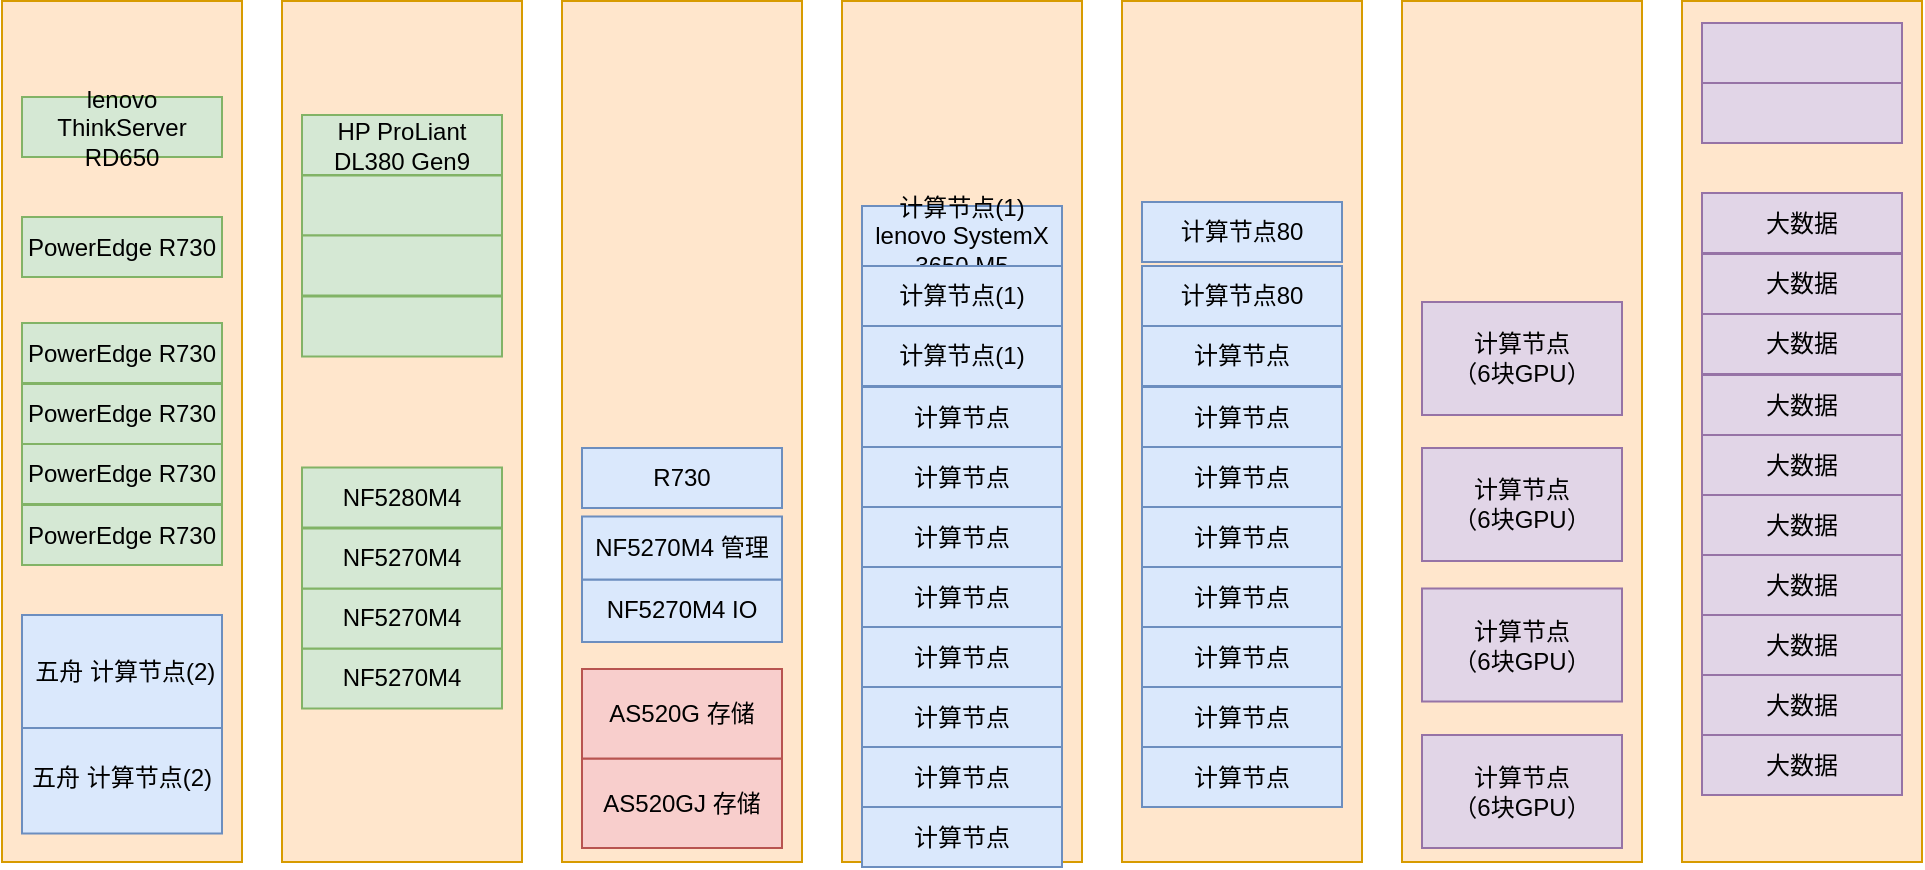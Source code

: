 <mxfile version="13.7.3" type="github">
  <diagram id="Ht1M8jgEwFfnCIfOTk4-" name="Page-1">
    <mxGraphModel dx="-278" dy="574" grid="1" gridSize="10" guides="1" tooltips="1" connect="1" arrows="1" fold="1" page="1" pageScale="1" pageWidth="1169" pageHeight="827" math="0" shadow="0">
      <root>
        <mxCell id="0" />
        <mxCell id="1" parent="0" />
        <mxCell id="Zi8kef8Mx6olO_BlfDZh-4" value="" style="rounded=0;whiteSpace=wrap;html=1;fillColor=#ffe6cc;strokeColor=#d79b00;" vertex="1" parent="1">
          <mxGeometry x="1510" y="289.5" width="120" height="430.5" as="geometry" />
        </mxCell>
        <mxCell id="Zi8kef8Mx6olO_BlfDZh-1" value="" style="rounded=0;whiteSpace=wrap;html=1;fillColor=#ffe6cc;strokeColor=#d79b00;" vertex="1" parent="1">
          <mxGeometry x="1230" y="289.5" width="120" height="430.5" as="geometry" />
        </mxCell>
        <mxCell id="Zi8kef8Mx6olO_BlfDZh-2" value="AS520GJ 存储" style="rounded=0;whiteSpace=wrap;html=1;fillColor=#f8cecc;strokeColor=#b85450;" vertex="1" parent="1">
          <mxGeometry x="1520" y="668.25" width="100" height="44.75" as="geometry" />
        </mxCell>
        <mxCell id="Zi8kef8Mx6olO_BlfDZh-3" value="" style="rounded=0;whiteSpace=wrap;html=1;fillColor=#ffe6cc;strokeColor=#d79b00;" vertex="1" parent="1">
          <mxGeometry x="1370" y="289.5" width="120" height="430.5" as="geometry" />
        </mxCell>
        <mxCell id="Zi8kef8Mx6olO_BlfDZh-5" value="" style="rounded=0;whiteSpace=wrap;html=1;fillColor=#ffe6cc;strokeColor=#d79b00;" vertex="1" parent="1">
          <mxGeometry x="1650" y="289.5" width="120" height="430.5" as="geometry" />
        </mxCell>
        <mxCell id="Zi8kef8Mx6olO_BlfDZh-6" value="" style="rounded=0;whiteSpace=wrap;html=1;fillColor=#ffe6cc;strokeColor=#d79b00;" vertex="1" parent="1">
          <mxGeometry x="1790" y="289.5" width="120" height="430.5" as="geometry" />
        </mxCell>
        <mxCell id="Zi8kef8Mx6olO_BlfDZh-7" value="" style="rounded=0;whiteSpace=wrap;html=1;fillColor=#ffe6cc;strokeColor=#d79b00;" vertex="1" parent="1">
          <mxGeometry x="1930" y="289.5" width="120" height="430.5" as="geometry" />
        </mxCell>
        <mxCell id="Zi8kef8Mx6olO_BlfDZh-8" value="&lt;span style=&quot;font-weight: 400&quot;&gt;计算节点&lt;br&gt;&lt;/span&gt;&lt;span style=&quot;font-weight: 400&quot;&gt;（6块GPU）&lt;/span&gt;&lt;span style=&quot;font-weight: 400&quot;&gt;&lt;br&gt;&lt;/span&gt;" style="rounded=0;whiteSpace=wrap;html=1;fillColor=#e1d5e7;strokeColor=#9673a6;fontStyle=1" vertex="1" parent="1">
          <mxGeometry x="1940" y="656.5" width="100" height="56.5" as="geometry" />
        </mxCell>
        <mxCell id="Zi8kef8Mx6olO_BlfDZh-10" value="" style="rounded=0;whiteSpace=wrap;html=1;fillColor=#ffe6cc;strokeColor=#d79b00;" vertex="1" parent="1">
          <mxGeometry x="2070" y="289.5" width="120" height="430.5" as="geometry" />
        </mxCell>
        <mxCell id="Zi8kef8Mx6olO_BlfDZh-9" value="" style="rounded=0;whiteSpace=wrap;html=1;fillColor=#e1d5e7;strokeColor=#9673a6;" vertex="1" parent="1">
          <mxGeometry x="2080" y="300.5" width="100" height="30" as="geometry" />
        </mxCell>
        <mxCell id="Zi8kef8Mx6olO_BlfDZh-11" value="" style="rounded=0;whiteSpace=wrap;html=1;fillColor=#e1d5e7;strokeColor=#9673a6;" vertex="1" parent="1">
          <mxGeometry x="2080" y="330.5" width="100" height="30" as="geometry" />
        </mxCell>
        <mxCell id="Zi8kef8Mx6olO_BlfDZh-12" value="大数据" style="rounded=0;whiteSpace=wrap;html=1;fillColor=#e1d5e7;strokeColor=#9673a6;" vertex="1" parent="1">
          <mxGeometry x="2080" y="385.5" width="100" height="30" as="geometry" />
        </mxCell>
        <mxCell id="Zi8kef8Mx6olO_BlfDZh-13" value="&lt;span&gt;大数据&lt;/span&gt;" style="rounded=0;whiteSpace=wrap;html=1;fillColor=#e1d5e7;strokeColor=#9673a6;" vertex="1" parent="1">
          <mxGeometry x="2080" y="656.5" width="100" height="30" as="geometry" />
        </mxCell>
        <mxCell id="Zi8kef8Mx6olO_BlfDZh-14" value="&lt;span&gt;大数据&lt;/span&gt;" style="rounded=0;whiteSpace=wrap;html=1;fillColor=#e1d5e7;strokeColor=#9673a6;" vertex="1" parent="1">
          <mxGeometry x="2080" y="416" width="100" height="30" as="geometry" />
        </mxCell>
        <mxCell id="Zi8kef8Mx6olO_BlfDZh-15" value="&lt;span&gt;大数据&lt;/span&gt;" style="rounded=0;whiteSpace=wrap;html=1;fillColor=#e1d5e7;strokeColor=#9673a6;" vertex="1" parent="1">
          <mxGeometry x="2080" y="446" width="100" height="30" as="geometry" />
        </mxCell>
        <mxCell id="Zi8kef8Mx6olO_BlfDZh-16" value="&lt;span&gt;大数据&lt;/span&gt;" style="rounded=0;whiteSpace=wrap;html=1;fillColor=#e1d5e7;strokeColor=#9673a6;" vertex="1" parent="1">
          <mxGeometry x="2080" y="476.5" width="100" height="30" as="geometry" />
        </mxCell>
        <mxCell id="Zi8kef8Mx6olO_BlfDZh-17" value="&lt;span&gt;大数据&lt;/span&gt;" style="rounded=0;whiteSpace=wrap;html=1;fillColor=#e1d5e7;strokeColor=#9673a6;" vertex="1" parent="1">
          <mxGeometry x="2080" y="506.5" width="100" height="30" as="geometry" />
        </mxCell>
        <mxCell id="Zi8kef8Mx6olO_BlfDZh-18" value="&lt;span&gt;大数据&lt;/span&gt;" style="rounded=0;whiteSpace=wrap;html=1;fillColor=#e1d5e7;strokeColor=#9673a6;" vertex="1" parent="1">
          <mxGeometry x="2080" y="536.5" width="100" height="30" as="geometry" />
        </mxCell>
        <mxCell id="Zi8kef8Mx6olO_BlfDZh-19" value="&lt;span&gt;大数据&lt;/span&gt;" style="rounded=0;whiteSpace=wrap;html=1;fillColor=#e1d5e7;strokeColor=#9673a6;" vertex="1" parent="1">
          <mxGeometry x="2080" y="566.5" width="100" height="30" as="geometry" />
        </mxCell>
        <mxCell id="Zi8kef8Mx6olO_BlfDZh-20" value="&lt;span&gt;大数据&lt;/span&gt;" style="rounded=0;whiteSpace=wrap;html=1;fillColor=#e1d5e7;strokeColor=#9673a6;" vertex="1" parent="1">
          <mxGeometry x="2080" y="596.5" width="100" height="30" as="geometry" />
        </mxCell>
        <mxCell id="Zi8kef8Mx6olO_BlfDZh-21" value="&lt;span&gt;大数据&lt;/span&gt;" style="rounded=0;whiteSpace=wrap;html=1;fillColor=#e1d5e7;strokeColor=#9673a6;" vertex="1" parent="1">
          <mxGeometry x="2080" y="626.5" width="100" height="30" as="geometry" />
        </mxCell>
        <mxCell id="Zi8kef8Mx6olO_BlfDZh-22" value="&lt;span style=&quot;font-weight: 400&quot;&gt;计算节点&lt;br&gt;&lt;/span&gt;&lt;span style=&quot;font-weight: 400&quot;&gt;（6块GPU）&lt;/span&gt;&lt;span style=&quot;font-weight: 400&quot;&gt;&lt;br&gt;&lt;/span&gt;" style="rounded=0;whiteSpace=wrap;html=1;fillColor=#e1d5e7;strokeColor=#9673a6;fontStyle=1" vertex="1" parent="1">
          <mxGeometry x="1940" y="583.25" width="100" height="56.5" as="geometry" />
        </mxCell>
        <mxCell id="Zi8kef8Mx6olO_BlfDZh-23" value="&lt;span style=&quot;font-weight: 400&quot;&gt;计算节点&lt;br&gt;&lt;/span&gt;&lt;span style=&quot;font-weight: 400&quot;&gt;（6块GPU）&lt;/span&gt;&lt;span style=&quot;font-weight: 400&quot;&gt;&lt;br&gt;&lt;/span&gt;" style="rounded=0;whiteSpace=wrap;html=1;fillColor=#e1d5e7;strokeColor=#9673a6;fontStyle=1" vertex="1" parent="1">
          <mxGeometry x="1940" y="513" width="100" height="56.5" as="geometry" />
        </mxCell>
        <mxCell id="Zi8kef8Mx6olO_BlfDZh-24" value="&lt;span style=&quot;font-weight: 400&quot;&gt;计算节点&lt;br&gt;（6块GPU）&lt;br&gt;&lt;/span&gt;" style="rounded=0;whiteSpace=wrap;html=1;fillColor=#e1d5e7;strokeColor=#9673a6;fontStyle=1" vertex="1" parent="1">
          <mxGeometry x="1940" y="440" width="100" height="56.5" as="geometry" />
        </mxCell>
        <mxCell id="Zi8kef8Mx6olO_BlfDZh-25" value="AS520G 存储" style="rounded=0;whiteSpace=wrap;html=1;fillColor=#f8cecc;strokeColor=#b85450;" vertex="1" parent="1">
          <mxGeometry x="1520" y="623.5" width="100" height="44.75" as="geometry" />
        </mxCell>
        <mxCell id="Zi8kef8Mx6olO_BlfDZh-26" value="NF5270M4 IO" style="rounded=0;whiteSpace=wrap;html=1;fillColor=#dae8fc;strokeColor=#6c8ebf;" vertex="1" parent="1">
          <mxGeometry x="1520" y="578.75" width="100" height="31.25" as="geometry" />
        </mxCell>
        <mxCell id="Zi8kef8Mx6olO_BlfDZh-27" value="NF5270M4 管理" style="rounded=0;whiteSpace=wrap;html=1;fillColor=#dae8fc;strokeColor=#6c8ebf;" vertex="1" parent="1">
          <mxGeometry x="1520" y="547.25" width="100" height="31.5" as="geometry" />
        </mxCell>
        <mxCell id="Zi8kef8Mx6olO_BlfDZh-28" value="&lt;span&gt;计算节点80&lt;/span&gt;" style="rounded=0;whiteSpace=wrap;html=1;fillColor=#dae8fc;strokeColor=#6c8ebf;" vertex="1" parent="1">
          <mxGeometry x="1800" y="390" width="100" height="30" as="geometry" />
        </mxCell>
        <mxCell id="Zi8kef8Mx6olO_BlfDZh-29" value="&lt;span&gt;计算节点&lt;/span&gt;" style="rounded=0;whiteSpace=wrap;html=1;fillColor=#dae8fc;strokeColor=#6c8ebf;" vertex="1" parent="1">
          <mxGeometry x="1800" y="662.5" width="100" height="30" as="geometry" />
        </mxCell>
        <mxCell id="Zi8kef8Mx6olO_BlfDZh-30" value="&lt;span&gt;计算节点80&lt;/span&gt;" style="rounded=0;whiteSpace=wrap;html=1;fillColor=#dae8fc;strokeColor=#6c8ebf;" vertex="1" parent="1">
          <mxGeometry x="1800" y="422" width="100" height="30" as="geometry" />
        </mxCell>
        <mxCell id="Zi8kef8Mx6olO_BlfDZh-31" value="&lt;span&gt;计算节点&lt;/span&gt;" style="rounded=0;whiteSpace=wrap;html=1;fillColor=#dae8fc;strokeColor=#6c8ebf;" vertex="1" parent="1">
          <mxGeometry x="1800" y="452" width="100" height="30" as="geometry" />
        </mxCell>
        <mxCell id="Zi8kef8Mx6olO_BlfDZh-32" value="&lt;span&gt;计算节点&lt;/span&gt;" style="rounded=0;whiteSpace=wrap;html=1;fillColor=#dae8fc;strokeColor=#6c8ebf;" vertex="1" parent="1">
          <mxGeometry x="1800" y="482.5" width="100" height="30" as="geometry" />
        </mxCell>
        <mxCell id="Zi8kef8Mx6olO_BlfDZh-33" value="&lt;span&gt;计算节点&lt;/span&gt;" style="rounded=0;whiteSpace=wrap;html=1;fillColor=#dae8fc;strokeColor=#6c8ebf;" vertex="1" parent="1">
          <mxGeometry x="1800" y="512.5" width="100" height="30" as="geometry" />
        </mxCell>
        <mxCell id="Zi8kef8Mx6olO_BlfDZh-34" value="&lt;span&gt;计算节点&lt;/span&gt;" style="rounded=0;whiteSpace=wrap;html=1;fillColor=#dae8fc;strokeColor=#6c8ebf;" vertex="1" parent="1">
          <mxGeometry x="1800" y="542.5" width="100" height="30" as="geometry" />
        </mxCell>
        <mxCell id="Zi8kef8Mx6olO_BlfDZh-35" value="&lt;span&gt;计算节点&lt;/span&gt;" style="rounded=0;whiteSpace=wrap;html=1;fillColor=#dae8fc;strokeColor=#6c8ebf;" vertex="1" parent="1">
          <mxGeometry x="1800" y="572.5" width="100" height="30" as="geometry" />
        </mxCell>
        <mxCell id="Zi8kef8Mx6olO_BlfDZh-36" value="&lt;span&gt;计算节点&lt;/span&gt;" style="rounded=0;whiteSpace=wrap;html=1;fillColor=#dae8fc;strokeColor=#6c8ebf;" vertex="1" parent="1">
          <mxGeometry x="1800" y="602.5" width="100" height="30" as="geometry" />
        </mxCell>
        <mxCell id="Zi8kef8Mx6olO_BlfDZh-37" value="&lt;span&gt;计算节点&lt;/span&gt;" style="rounded=0;whiteSpace=wrap;html=1;fillColor=#dae8fc;strokeColor=#6c8ebf;" vertex="1" parent="1">
          <mxGeometry x="1800" y="632.5" width="100" height="30" as="geometry" />
        </mxCell>
        <mxCell id="Zi8kef8Mx6olO_BlfDZh-38" value="计算节点(1) lenovo SystemX 3650 M5" style="rounded=0;whiteSpace=wrap;html=1;fillColor=#dae8fc;strokeColor=#6c8ebf;" vertex="1" parent="1">
          <mxGeometry x="1660" y="392" width="100" height="30" as="geometry" />
        </mxCell>
        <mxCell id="Zi8kef8Mx6olO_BlfDZh-39" value="&lt;span&gt;计算节点&lt;/span&gt;" style="rounded=0;whiteSpace=wrap;html=1;fillColor=#dae8fc;strokeColor=#6c8ebf;" vertex="1" parent="1">
          <mxGeometry x="1660" y="662.5" width="100" height="30" as="geometry" />
        </mxCell>
        <mxCell id="Zi8kef8Mx6olO_BlfDZh-40" value="&lt;span&gt;计算节点(1)&lt;/span&gt;" style="rounded=0;whiteSpace=wrap;html=1;fillColor=#dae8fc;strokeColor=#6c8ebf;" vertex="1" parent="1">
          <mxGeometry x="1660" y="422" width="100" height="30" as="geometry" />
        </mxCell>
        <mxCell id="Zi8kef8Mx6olO_BlfDZh-41" value="&lt;span&gt;计算节点(1)&lt;/span&gt;" style="rounded=0;whiteSpace=wrap;html=1;fillColor=#dae8fc;strokeColor=#6c8ebf;" vertex="1" parent="1">
          <mxGeometry x="1660" y="452" width="100" height="30" as="geometry" />
        </mxCell>
        <mxCell id="Zi8kef8Mx6olO_BlfDZh-42" value="&lt;span&gt;计算节点&lt;/span&gt;" style="rounded=0;whiteSpace=wrap;html=1;fillColor=#dae8fc;strokeColor=#6c8ebf;" vertex="1" parent="1">
          <mxGeometry x="1660" y="482.5" width="100" height="30" as="geometry" />
        </mxCell>
        <mxCell id="Zi8kef8Mx6olO_BlfDZh-43" value="&lt;span&gt;计算节点&lt;/span&gt;" style="rounded=0;whiteSpace=wrap;html=1;fillColor=#dae8fc;strokeColor=#6c8ebf;" vertex="1" parent="1">
          <mxGeometry x="1660" y="512.5" width="100" height="30" as="geometry" />
        </mxCell>
        <mxCell id="Zi8kef8Mx6olO_BlfDZh-44" value="&lt;span&gt;计算节点&lt;/span&gt;" style="rounded=0;whiteSpace=wrap;html=1;fillColor=#dae8fc;strokeColor=#6c8ebf;" vertex="1" parent="1">
          <mxGeometry x="1660" y="542.5" width="100" height="30" as="geometry" />
        </mxCell>
        <mxCell id="Zi8kef8Mx6olO_BlfDZh-45" value="&lt;span&gt;计算节点&lt;/span&gt;" style="rounded=0;whiteSpace=wrap;html=1;fillColor=#dae8fc;strokeColor=#6c8ebf;" vertex="1" parent="1">
          <mxGeometry x="1660" y="572.5" width="100" height="30" as="geometry" />
        </mxCell>
        <mxCell id="Zi8kef8Mx6olO_BlfDZh-46" value="&lt;span&gt;计算节点&lt;/span&gt;" style="rounded=0;whiteSpace=wrap;html=1;fillColor=#dae8fc;strokeColor=#6c8ebf;" vertex="1" parent="1">
          <mxGeometry x="1660" y="602.5" width="100" height="30" as="geometry" />
        </mxCell>
        <mxCell id="Zi8kef8Mx6olO_BlfDZh-47" value="&lt;span&gt;计算节点&lt;/span&gt;" style="rounded=0;whiteSpace=wrap;html=1;fillColor=#dae8fc;strokeColor=#6c8ebf;" vertex="1" parent="1">
          <mxGeometry x="1660" y="632.5" width="100" height="30" as="geometry" />
        </mxCell>
        <mxCell id="Zi8kef8Mx6olO_BlfDZh-48" value="&lt;span style=&quot;font-weight: 400&quot;&gt;五舟&amp;nbsp;&lt;/span&gt;&lt;span style=&quot;font-weight: 400&quot;&gt;计算节点(2)&lt;/span&gt;" style="rounded=0;whiteSpace=wrap;html=1;fillColor=#dae8fc;strokeColor=#6c8ebf;fontStyle=1" vertex="1" parent="1">
          <mxGeometry x="1240" y="649.25" width="100" height="56.5" as="geometry" />
        </mxCell>
        <mxCell id="Zi8kef8Mx6olO_BlfDZh-49" value="&lt;span style=&quot;font-weight: 400&quot;&gt;&amp;nbsp;五舟 计算节点(2)&lt;/span&gt;" style="rounded=0;whiteSpace=wrap;html=1;fillColor=#dae8fc;strokeColor=#6c8ebf;fontStyle=1" vertex="1" parent="1">
          <mxGeometry x="1240" y="596.5" width="100" height="56.5" as="geometry" />
        </mxCell>
        <mxCell id="Zi8kef8Mx6olO_BlfDZh-50" value="HP ProLiant DL380 Gen9" style="rounded=0;whiteSpace=wrap;html=1;fillColor=#d5e8d4;strokeColor=#82b366;" vertex="1" parent="1">
          <mxGeometry x="1380" y="346.5" width="100" height="30" as="geometry" />
        </mxCell>
        <mxCell id="Zi8kef8Mx6olO_BlfDZh-51" value="" style="rounded=0;whiteSpace=wrap;html=1;fillColor=#d5e8d4;strokeColor=#82b366;" vertex="1" parent="1">
          <mxGeometry x="1380" y="376.75" width="100" height="30" as="geometry" />
        </mxCell>
        <mxCell id="Zi8kef8Mx6olO_BlfDZh-52" value="" style="rounded=0;whiteSpace=wrap;html=1;fillColor=#d5e8d4;strokeColor=#82b366;" vertex="1" parent="1">
          <mxGeometry x="1380" y="406.75" width="100" height="30" as="geometry" />
        </mxCell>
        <mxCell id="Zi8kef8Mx6olO_BlfDZh-53" value="" style="rounded=0;whiteSpace=wrap;html=1;fillColor=#d5e8d4;strokeColor=#82b366;" vertex="1" parent="1">
          <mxGeometry x="1380" y="437.25" width="100" height="30" as="geometry" />
        </mxCell>
        <mxCell id="Zi8kef8Mx6olO_BlfDZh-54" value="&lt;span&gt;NF5270M4&lt;/span&gt;" style="rounded=0;whiteSpace=wrap;html=1;fillColor=#d5e8d4;strokeColor=#82b366;" vertex="1" parent="1">
          <mxGeometry x="1380" y="613.25" width="100" height="30" as="geometry" />
        </mxCell>
        <mxCell id="Zi8kef8Mx6olO_BlfDZh-55" value="&lt;span&gt;NF5270M4&lt;/span&gt;" style="rounded=0;whiteSpace=wrap;html=1;fillColor=#d5e8d4;strokeColor=#82b366;" vertex="1" parent="1">
          <mxGeometry x="1380" y="583.25" width="100" height="30" as="geometry" />
        </mxCell>
        <mxCell id="Zi8kef8Mx6olO_BlfDZh-56" value="NF5280M4" style="rounded=0;whiteSpace=wrap;html=1;fillColor=#d5e8d4;strokeColor=#82b366;" vertex="1" parent="1">
          <mxGeometry x="1380" y="522.75" width="100" height="30" as="geometry" />
        </mxCell>
        <mxCell id="Zi8kef8Mx6olO_BlfDZh-57" value="NF5270M4" style="rounded=0;whiteSpace=wrap;html=1;fillColor=#d5e8d4;strokeColor=#82b366;" vertex="1" parent="1">
          <mxGeometry x="1380" y="553.25" width="100" height="30" as="geometry" />
        </mxCell>
        <mxCell id="Zi8kef8Mx6olO_BlfDZh-58" value="&lt;span&gt;PowerEdge R730&lt;/span&gt;" style="rounded=0;whiteSpace=wrap;html=1;fillColor=#d5e8d4;strokeColor=#82b366;" vertex="1" parent="1">
          <mxGeometry x="1240" y="450.5" width="100" height="30" as="geometry" />
        </mxCell>
        <mxCell id="Zi8kef8Mx6olO_BlfDZh-59" value="&lt;span&gt;PowerEdge R730&lt;/span&gt;" style="rounded=0;whiteSpace=wrap;html=1;fillColor=#d5e8d4;strokeColor=#82b366;" vertex="1" parent="1">
          <mxGeometry x="1240" y="481" width="100" height="30" as="geometry" />
        </mxCell>
        <mxCell id="Zi8kef8Mx6olO_BlfDZh-60" value="&lt;span&gt;PowerEdge R730&lt;/span&gt;" style="rounded=0;whiteSpace=wrap;html=1;fillColor=#d5e8d4;strokeColor=#82b366;" vertex="1" parent="1">
          <mxGeometry x="1240" y="511" width="100" height="30" as="geometry" />
        </mxCell>
        <mxCell id="Zi8kef8Mx6olO_BlfDZh-61" value="&lt;span&gt;PowerEdge R730&lt;/span&gt;" style="rounded=0;whiteSpace=wrap;html=1;fillColor=#d5e8d4;strokeColor=#82b366;" vertex="1" parent="1">
          <mxGeometry x="1240" y="541.5" width="100" height="30" as="geometry" />
        </mxCell>
        <mxCell id="Zi8kef8Mx6olO_BlfDZh-62" value="PowerEdge R730" style="rounded=0;whiteSpace=wrap;html=1;fillColor=#d5e8d4;strokeColor=#82b366;" vertex="1" parent="1">
          <mxGeometry x="1240" y="397.5" width="100" height="30" as="geometry" />
        </mxCell>
        <mxCell id="Zi8kef8Mx6olO_BlfDZh-64" value="lenovo ThinkServer RD650" style="rounded=0;whiteSpace=wrap;html=1;fillColor=#d5e8d4;strokeColor=#82b366;" vertex="1" parent="1">
          <mxGeometry x="1240" y="337.5" width="100" height="30" as="geometry" />
        </mxCell>
        <mxCell id="Zi8kef8Mx6olO_BlfDZh-68" value="&lt;span&gt;计算节点&lt;/span&gt;" style="rounded=0;whiteSpace=wrap;html=1;fillColor=#dae8fc;strokeColor=#6c8ebf;" vertex="1" parent="1">
          <mxGeometry x="1660" y="692.5" width="100" height="30" as="geometry" />
        </mxCell>
        <mxCell id="Zi8kef8Mx6olO_BlfDZh-69" value="&lt;span&gt;R730&lt;/span&gt;" style="rounded=0;whiteSpace=wrap;html=1;fillColor=#dae8fc;strokeColor=#6c8ebf;" vertex="1" parent="1">
          <mxGeometry x="1520" y="513" width="100" height="30" as="geometry" />
        </mxCell>
      </root>
    </mxGraphModel>
  </diagram>
</mxfile>
